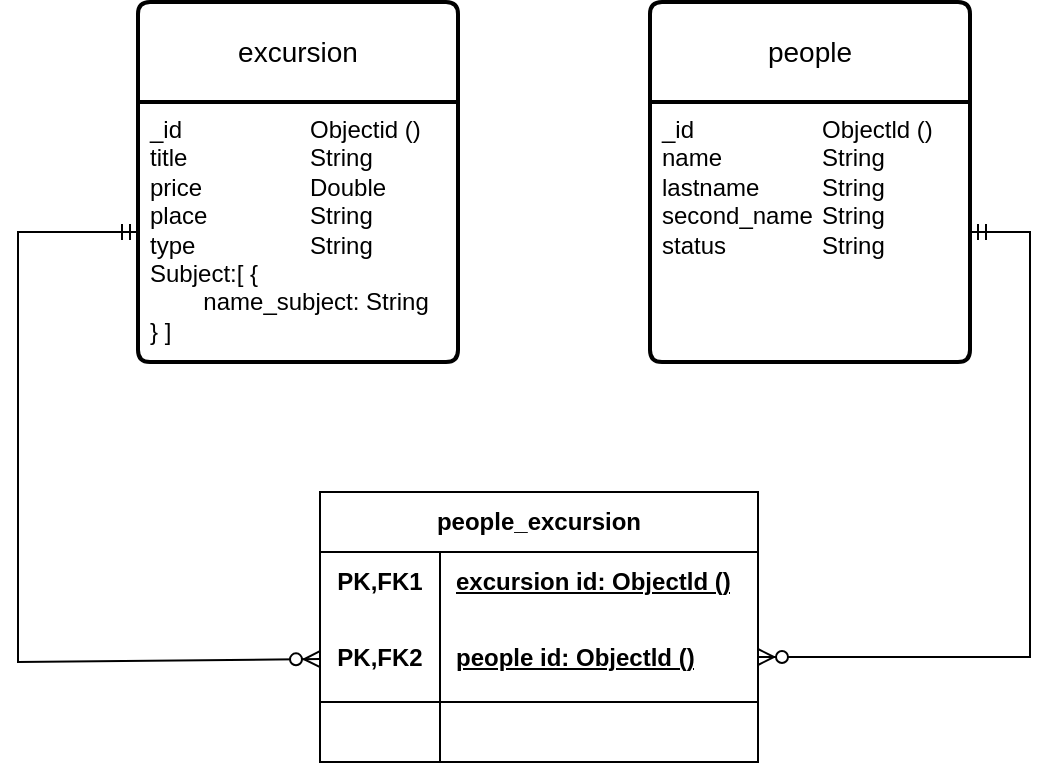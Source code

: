 <mxfile version="24.0.8" type="device">
  <diagram name="Страница — 1" id="prfE-U-yUHGZf0_abPLk">
    <mxGraphModel dx="989" dy="541" grid="1" gridSize="10" guides="1" tooltips="1" connect="1" arrows="1" fold="1" page="1" pageScale="1" pageWidth="827" pageHeight="1169" math="0" shadow="0">
      <root>
        <mxCell id="0" />
        <mxCell id="1" parent="0" />
        <mxCell id="5y851m06CVD-zMlV4syq-1" value="excursion" style="swimlane;childLayout=stackLayout;horizontal=1;startSize=50;horizontalStack=0;rounded=1;fontSize=14;fontStyle=0;strokeWidth=2;resizeParent=0;resizeLast=1;shadow=0;dashed=0;align=center;arcSize=4;whiteSpace=wrap;html=1;" parent="1" vertex="1">
          <mxGeometry x="210" y="180" width="160" height="180" as="geometry" />
        </mxCell>
        <mxCell id="5y851m06CVD-zMlV4syq-2" value="_id &lt;span style=&quot;white-space: pre;&quot;&gt;&#x9;&lt;/span&gt;&lt;span style=&quot;white-space: pre;&quot;&gt;&#x9;&lt;/span&gt;&lt;span style=&quot;white-space: pre;&quot;&gt;&#x9;&lt;/span&gt;Objectid ()&lt;div&gt;title &lt;span style=&quot;white-space: pre;&quot;&gt;&#x9;&lt;/span&gt;&lt;span style=&quot;white-space: pre;&quot;&gt;&#x9;&lt;/span&gt;&lt;span style=&quot;white-space: pre;&quot;&gt;&#x9;&lt;/span&gt;String&lt;/div&gt;&lt;div&gt;price &lt;span style=&quot;white-space: pre;&quot;&gt;&#x9;&lt;/span&gt;&lt;span style=&quot;white-space: pre;&quot;&gt;&#x9;&lt;/span&gt;Double&lt;/div&gt;&lt;div&gt;place &lt;span style=&quot;white-space: pre;&quot;&gt;&#x9;&lt;/span&gt;&lt;span style=&quot;white-space: pre;&quot;&gt;&#x9;&lt;/span&gt;String&lt;/div&gt;&lt;div&gt;type &lt;span style=&quot;white-space: pre;&quot;&gt;&#x9;&lt;/span&gt;&lt;span style=&quot;white-space: pre;&quot;&gt;&#x9;&lt;/span&gt;String&lt;/div&gt;&lt;div&gt;Subject:[ {&lt;/div&gt;&lt;div&gt;&lt;span style=&quot;white-space: pre;&quot;&gt;&#x9;&lt;/span&gt;name_subject: String&lt;br&gt;&lt;/div&gt;&lt;div&gt;} ]&lt;/div&gt;" style="align=left;strokeColor=none;fillColor=none;spacingLeft=4;fontSize=12;verticalAlign=top;resizable=0;rotatable=0;part=1;html=1;" parent="5y851m06CVD-zMlV4syq-1" vertex="1">
          <mxGeometry y="50" width="160" height="130" as="geometry" />
        </mxCell>
        <mxCell id="5y851m06CVD-zMlV4syq-3" value="people" style="swimlane;childLayout=stackLayout;horizontal=1;startSize=50;horizontalStack=0;rounded=1;fontSize=14;fontStyle=0;strokeWidth=2;resizeParent=0;resizeLast=1;shadow=0;dashed=0;align=center;arcSize=4;whiteSpace=wrap;html=1;" parent="1" vertex="1">
          <mxGeometry x="466" y="180" width="160" height="180" as="geometry" />
        </mxCell>
        <mxCell id="5y851m06CVD-zMlV4syq-4" value="_id &lt;span style=&quot;white-space: pre;&quot;&gt;&#x9;&lt;/span&gt;&lt;span style=&quot;white-space: pre;&quot;&gt;&#x9;&lt;/span&gt;&lt;span style=&quot;white-space: pre;&quot;&gt;&#x9;&lt;/span&gt;Objectld ()&lt;div&gt;name&amp;nbsp;&lt;span style=&quot;white-space: pre;&quot;&gt;&#x9;&lt;/span&gt;&lt;span style=&quot;white-space: pre;&quot;&gt;&#x9;&lt;/span&gt;String&lt;/div&gt;&lt;div&gt;lastname&amp;nbsp;&lt;span style=&quot;white-space: pre;&quot;&gt;&#x9;&lt;/span&gt;String&lt;/div&gt;&lt;div&gt;second_name&lt;span style=&quot;white-space: pre;&quot;&gt;&#x9;&lt;/span&gt;String&lt;/div&gt;&lt;div&gt;status&lt;span style=&quot;white-space: pre;&quot;&gt;&#x9;&lt;/span&gt;&lt;span style=&quot;white-space: pre;&quot;&gt;&#x9;&lt;/span&gt;String&lt;/div&gt;" style="align=left;strokeColor=none;fillColor=none;spacingLeft=4;fontSize=12;verticalAlign=top;resizable=0;rotatable=0;part=1;html=1;" parent="5y851m06CVD-zMlV4syq-3" vertex="1">
          <mxGeometry y="50" width="160" height="130" as="geometry" />
        </mxCell>
        <mxCell id="5y851m06CVD-zMlV4syq-5" value="people_excursion" style="shape=table;startSize=30;container=1;collapsible=1;childLayout=tableLayout;fixedRows=1;rowLines=0;fontStyle=1;align=center;resizeLast=1;html=1;whiteSpace=wrap;" parent="1" vertex="1">
          <mxGeometry x="301" y="425" width="219" height="135" as="geometry" />
        </mxCell>
        <mxCell id="5y851m06CVD-zMlV4syq-6" value="" style="shape=tableRow;horizontal=0;startSize=0;swimlaneHead=0;swimlaneBody=0;fillColor=none;collapsible=0;dropTarget=0;points=[[0,0.5],[1,0.5]];portConstraint=eastwest;top=0;left=0;right=0;bottom=0;html=1;" parent="5y851m06CVD-zMlV4syq-5" vertex="1">
          <mxGeometry y="30" width="219" height="30" as="geometry" />
        </mxCell>
        <mxCell id="5y851m06CVD-zMlV4syq-7" value="PK,FK1" style="shape=partialRectangle;connectable=0;fillColor=none;top=0;left=0;bottom=0;right=0;fontStyle=1;overflow=hidden;html=1;whiteSpace=wrap;" parent="5y851m06CVD-zMlV4syq-6" vertex="1">
          <mxGeometry width="60" height="30" as="geometry">
            <mxRectangle width="60" height="30" as="alternateBounds" />
          </mxGeometry>
        </mxCell>
        <mxCell id="5y851m06CVD-zMlV4syq-8" value="excursion id: Objectld ()" style="shape=partialRectangle;connectable=0;fillColor=none;top=0;left=0;bottom=0;right=0;align=left;spacingLeft=6;fontStyle=5;overflow=hidden;html=1;whiteSpace=wrap;" parent="5y851m06CVD-zMlV4syq-6" vertex="1">
          <mxGeometry x="60" width="159" height="30" as="geometry">
            <mxRectangle width="159" height="30" as="alternateBounds" />
          </mxGeometry>
        </mxCell>
        <mxCell id="5y851m06CVD-zMlV4syq-9" value="" style="shape=tableRow;horizontal=0;startSize=0;swimlaneHead=0;swimlaneBody=0;fillColor=none;collapsible=0;dropTarget=0;points=[[0,0.5],[1,0.5]];portConstraint=eastwest;top=0;left=0;right=0;bottom=1;html=1;" parent="5y851m06CVD-zMlV4syq-5" vertex="1">
          <mxGeometry y="60" width="219" height="45" as="geometry" />
        </mxCell>
        <mxCell id="5y851m06CVD-zMlV4syq-10" value="PK,FK2" style="shape=partialRectangle;connectable=0;fillColor=none;top=0;left=0;bottom=0;right=0;fontStyle=1;overflow=hidden;html=1;whiteSpace=wrap;" parent="5y851m06CVD-zMlV4syq-9" vertex="1">
          <mxGeometry width="60" height="45" as="geometry">
            <mxRectangle width="60" height="45" as="alternateBounds" />
          </mxGeometry>
        </mxCell>
        <mxCell id="5y851m06CVD-zMlV4syq-11" value="people id: Objectld ()" style="shape=partialRectangle;connectable=0;fillColor=none;top=0;left=0;bottom=0;right=0;align=left;spacingLeft=6;fontStyle=5;overflow=hidden;html=1;whiteSpace=wrap;" parent="5y851m06CVD-zMlV4syq-9" vertex="1">
          <mxGeometry x="60" width="159" height="45" as="geometry">
            <mxRectangle width="159" height="45" as="alternateBounds" />
          </mxGeometry>
        </mxCell>
        <mxCell id="5y851m06CVD-zMlV4syq-12" value="" style="shape=tableRow;horizontal=0;startSize=0;swimlaneHead=0;swimlaneBody=0;fillColor=none;collapsible=0;dropTarget=0;points=[[0,0.5],[1,0.5]];portConstraint=eastwest;top=0;left=0;right=0;bottom=0;html=1;" parent="5y851m06CVD-zMlV4syq-5" vertex="1">
          <mxGeometry y="105" width="219" height="30" as="geometry" />
        </mxCell>
        <mxCell id="5y851m06CVD-zMlV4syq-13" value="" style="shape=partialRectangle;connectable=0;fillColor=none;top=0;left=0;bottom=0;right=0;editable=1;overflow=hidden;html=1;whiteSpace=wrap;" parent="5y851m06CVD-zMlV4syq-12" vertex="1">
          <mxGeometry width="60" height="30" as="geometry">
            <mxRectangle width="60" height="30" as="alternateBounds" />
          </mxGeometry>
        </mxCell>
        <mxCell id="5y851m06CVD-zMlV4syq-14" value="" style="shape=partialRectangle;connectable=0;fillColor=none;top=0;left=0;bottom=0;right=0;align=left;spacingLeft=6;overflow=hidden;html=1;whiteSpace=wrap;" parent="5y851m06CVD-zMlV4syq-12" vertex="1">
          <mxGeometry x="60" width="159" height="30" as="geometry">
            <mxRectangle width="159" height="30" as="alternateBounds" />
          </mxGeometry>
        </mxCell>
        <mxCell id="5y851m06CVD-zMlV4syq-18" value="" style="edgeStyle=entityRelationEdgeStyle;fontSize=12;html=1;endArrow=ERzeroToMany;startArrow=ERmandOne;rounded=0;" parent="1" source="5y851m06CVD-zMlV4syq-4" target="5y851m06CVD-zMlV4syq-9" edge="1">
          <mxGeometry width="100" height="100" relative="1" as="geometry">
            <mxPoint x="590" y="480" as="sourcePoint" />
            <mxPoint x="690" y="380" as="targetPoint" />
          </mxGeometry>
        </mxCell>
        <mxCell id="5y851m06CVD-zMlV4syq-21" value="" style="fontSize=12;html=1;endArrow=ERzeroToMany;startArrow=ERmandOne;rounded=0;exitX=0;exitY=0.5;exitDx=0;exitDy=0;" parent="1" source="5y851m06CVD-zMlV4syq-2" target="5y851m06CVD-zMlV4syq-9" edge="1">
          <mxGeometry width="100" height="100" relative="1" as="geometry">
            <mxPoint x="200" y="280" as="sourcePoint" />
            <mxPoint x="170" y="360" as="targetPoint" />
            <Array as="points">
              <mxPoint x="180" y="295" />
              <mxPoint x="150" y="295" />
              <mxPoint x="150" y="510" />
            </Array>
          </mxGeometry>
        </mxCell>
      </root>
    </mxGraphModel>
  </diagram>
</mxfile>
